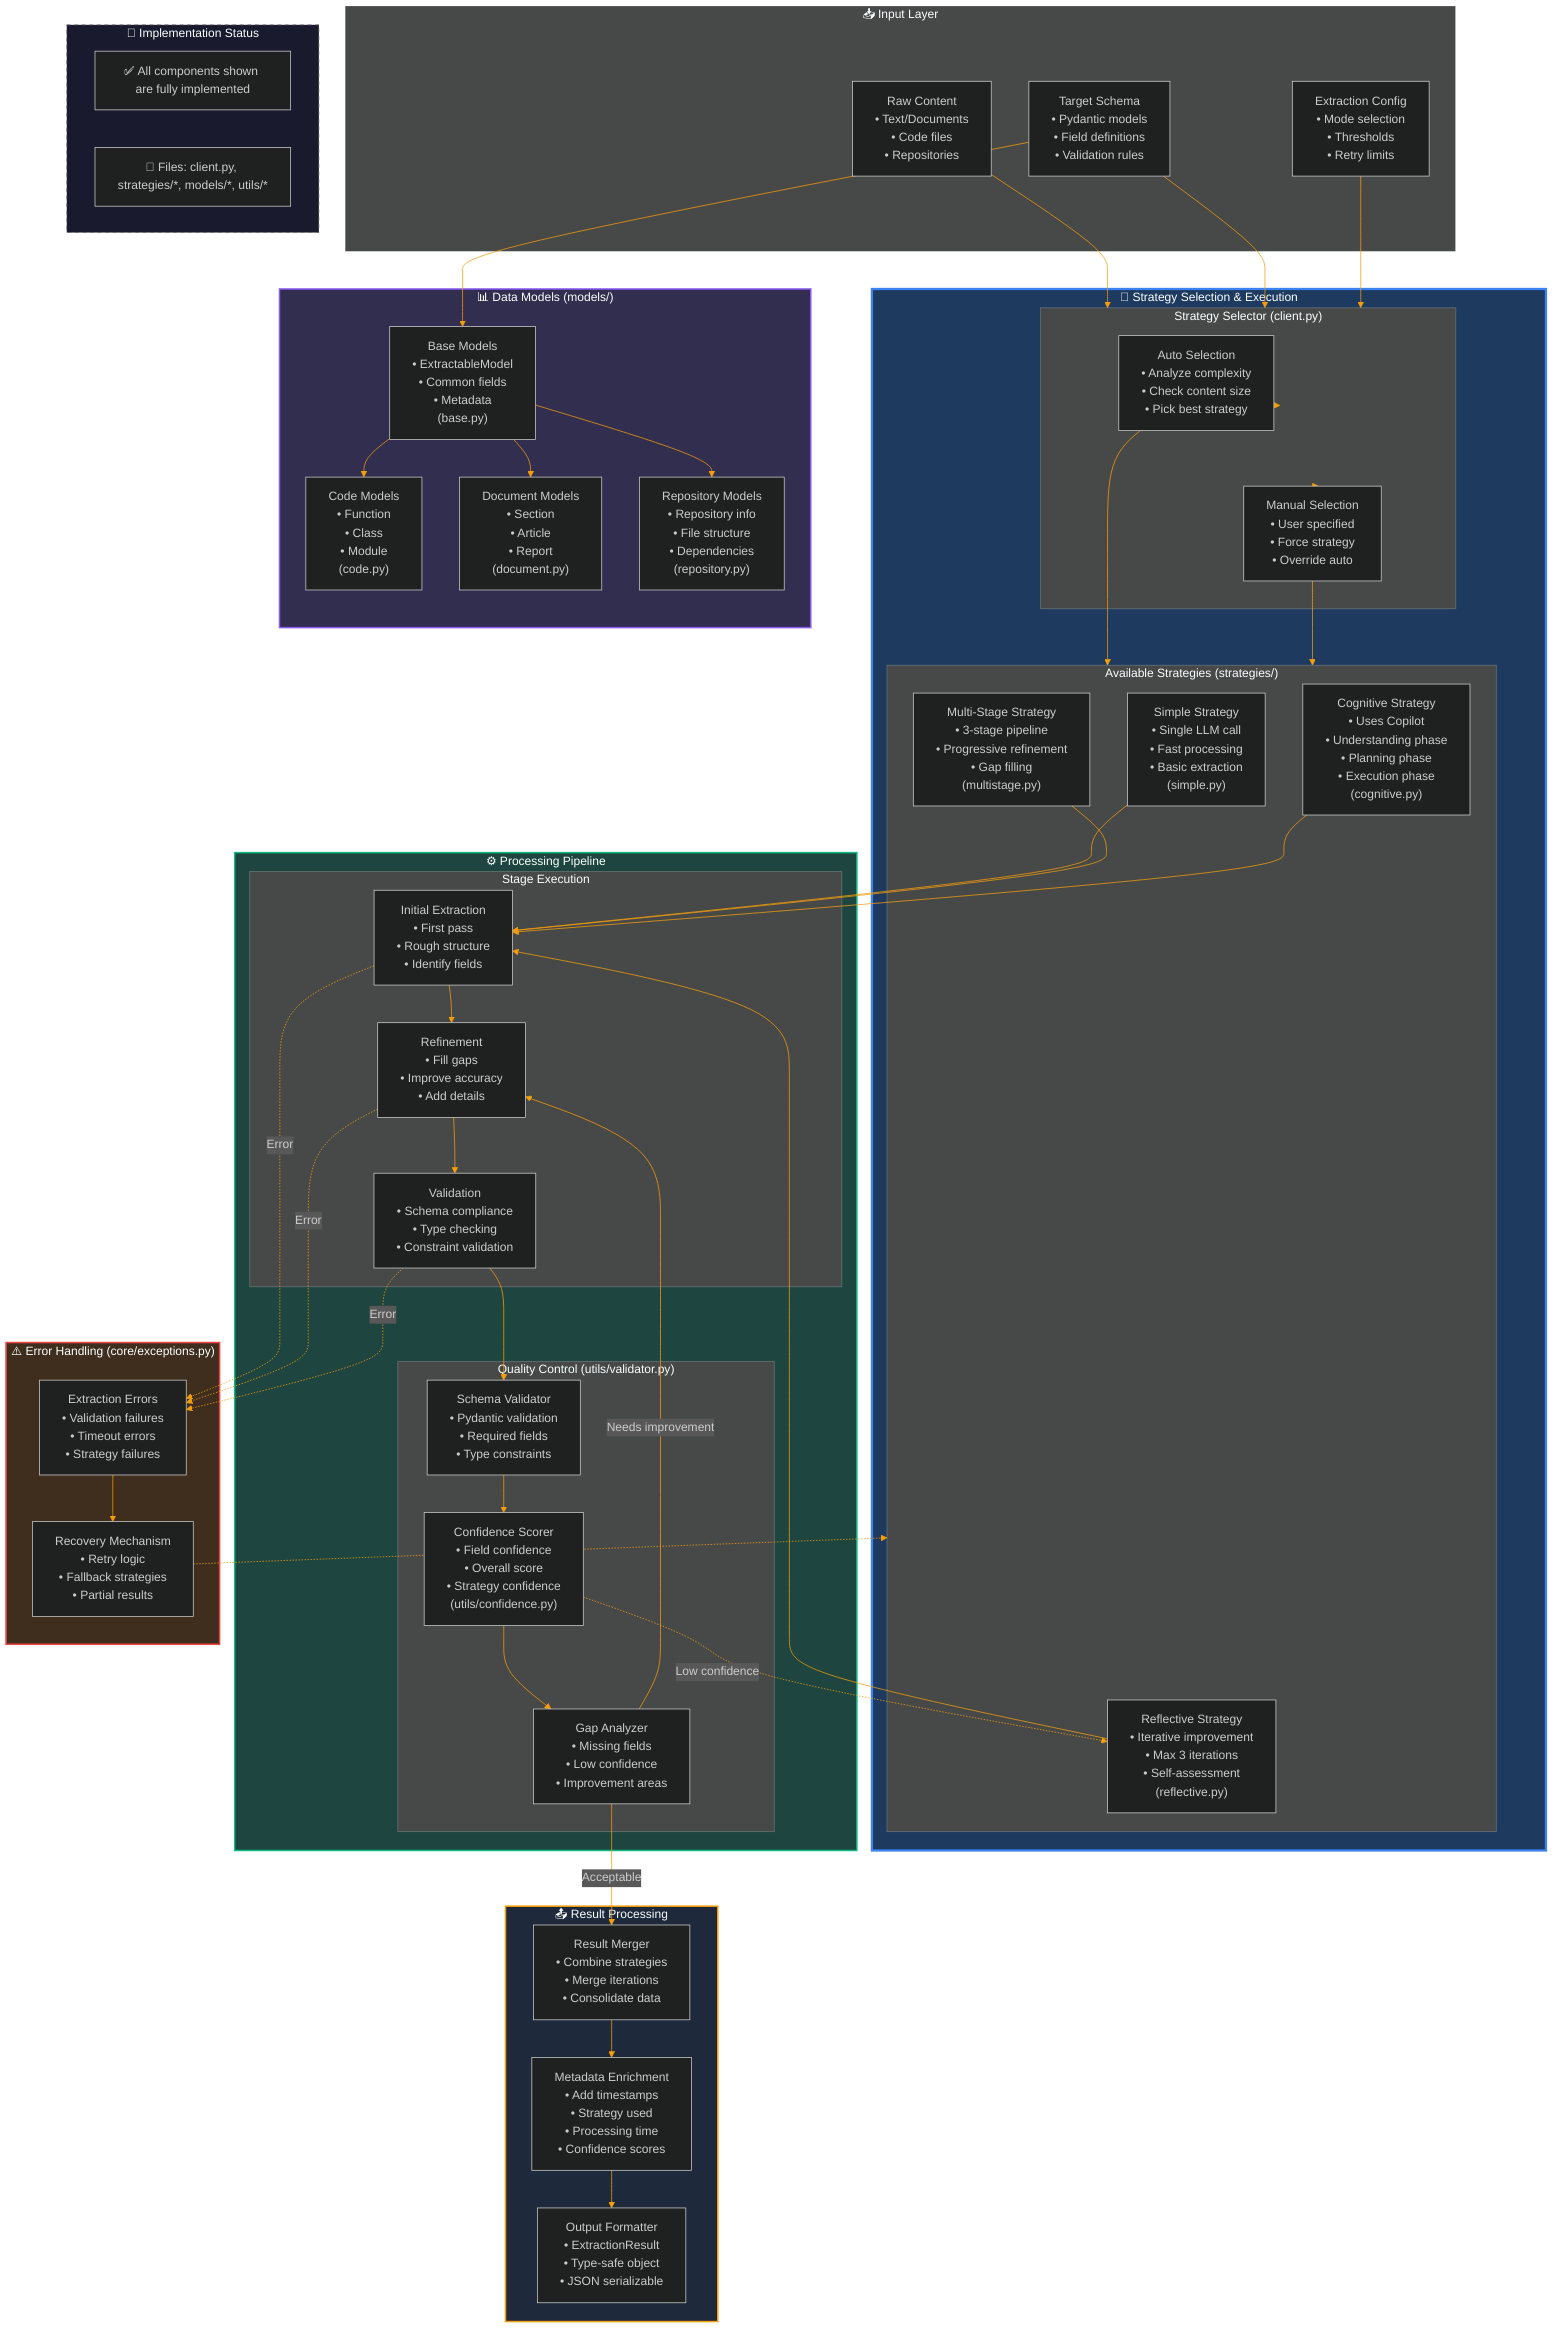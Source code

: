 %%{init: {'theme':'dark', 'themeVariables': { 'primaryColor':'#1f2937', 'primaryTextColor':'#fff', 'primaryBorderColor':'#7C3AED', 'lineColor':'#F59E0B', 'secondaryColor':'#6366F1', 'tertiaryColor':'#10B981'}}}%%

graph TB
    %% DataMiner Module - Cognitive Data Extraction Pipeline
    %% All strategies and validation systems are implemented
    
    subgraph Input["📥 Input Layer"]
        RawContent["Raw Content<br/>• Text/Documents<br/>• Code files<br/>• Repositories"]
        TargetSchema["Target Schema<br/>• Pydantic models<br/>• Field definitions<br/>• Validation rules"]
        ExtractionConfig["Extraction Config<br/>• Mode selection<br/>• Thresholds<br/>• Retry limits"]
    end
    
    subgraph StrategyEngine["🎯 Strategy Selection & Execution"]
        
        subgraph StrategySelector["Strategy Selector (client.py)"]
            AutoSelect["Auto Selection<br/>• Analyze complexity<br/>• Check content size<br/>• Pick best strategy"]
            ManualSelect["Manual Selection<br/>• User specified<br/>• Force strategy<br/>• Override auto"]
        end
        
        subgraph Strategies["Available Strategies (strategies/)"]
            Simple["Simple Strategy<br/>• Single LLM call<br/>• Fast processing<br/>• Basic extraction<br/>(simple.py)"]
            
            MultiStage["Multi-Stage Strategy<br/>• 3-stage pipeline<br/>• Progressive refinement<br/>• Gap filling<br/>(multistage.py)"]
            
            Cognitive["Cognitive Strategy<br/>• Uses Copilot<br/>• Understanding phase<br/>• Planning phase<br/>• Execution phase<br/>(cognitive.py)"]
            
            Reflective["Reflective Strategy<br/>• Iterative improvement<br/>• Max 3 iterations<br/>• Self-assessment<br/>(reflective.py)"]
        end
    end
    
    subgraph ProcessingPipeline["⚙️ Processing Pipeline"]
        
        subgraph StageExecution["Stage Execution"]
            InitialExtraction["Initial Extraction<br/>• First pass<br/>• Rough structure<br/>• Identify fields"]
            
            Refinement["Refinement<br/>• Fill gaps<br/>• Improve accuracy<br/>• Add details"]
            
            Validation["Validation<br/>• Schema compliance<br/>• Type checking<br/>• Constraint validation"]
        end
        
        subgraph QualityControl["Quality Control (utils/validator.py)"]
            SchemaValidator["Schema Validator<br/>• Pydantic validation<br/>• Required fields<br/>• Type constraints"]
            
            ConfidenceScorer["Confidence Scorer<br/>• Field confidence<br/>• Overall score<br/>• Strategy confidence<br/>(utils/confidence.py)"]
            
            GapAnalyzer["Gap Analyzer<br/>• Missing fields<br/>• Low confidence<br/>• Improvement areas"]
        end
    end
    
    subgraph DataModels["📊 Data Models (models/)"]
        BaseModels["Base Models<br/>• ExtractableModel<br/>• Common fields<br/>• Metadata<br/>(base.py)"]
        
        CodeModels["Code Models<br/>• Function<br/>• Class<br/>• Module<br/>(code.py)"]
        
        DocumentModels["Document Models<br/>• Section<br/>• Article<br/>• Report<br/>(document.py)"]
        
        RepositoryModels["Repository Models<br/>• Repository info<br/>• File structure<br/>• Dependencies<br/>(repository.py)"]
    end
    
    subgraph ResultProcessing["📤 Result Processing"]
        ResultMerger["Result Merger<br/>• Combine strategies<br/>• Merge iterations<br/>• Consolidate data"]
        
        MetadataEnrichment["Metadata Enrichment<br/>• Add timestamps<br/>• Strategy used<br/>• Processing time<br/>• Confidence scores"]
        
        OutputFormatter["Output Formatter<br/>• ExtractionResult<br/>• Type-safe object<br/>• JSON serializable"]
    end
    
    subgraph ErrorHandling["⚠️ Error Handling (core/exceptions.py)"]
        ExtractionErrors["Extraction Errors<br/>• Validation failures<br/>• Timeout errors<br/>• Strategy failures"]
        
        RecoveryMechanism["Recovery Mechanism<br/>• Retry logic<br/>• Fallback strategies<br/>• Partial results"]
    end
    
    %% Main Flow
    RawContent --> StrategySelector
    TargetSchema --> StrategySelector
    ExtractionConfig --> StrategySelector
    
    StrategySelector --> AutoSelect
    StrategySelector --> ManualSelect
    
    AutoSelect --> Strategies
    ManualSelect --> Strategies
    
    Simple --> InitialExtraction
    MultiStage --> InitialExtraction
    Cognitive --> InitialExtraction
    Reflective --> InitialExtraction
    
    InitialExtraction --> Refinement
    Refinement --> Validation
    
    Validation --> SchemaValidator
    SchemaValidator --> ConfidenceScorer
    ConfidenceScorer --> GapAnalyzer
    
    GapAnalyzer -->|Needs improvement| Refinement
    GapAnalyzer -->|Acceptable| ResultMerger
    
    ResultMerger --> MetadataEnrichment
    MetadataEnrichment --> OutputFormatter
    
    %% Model Integration
    TargetSchema --> BaseModels
    BaseModels --> CodeModels
    BaseModels --> DocumentModels
    BaseModels --> RepositoryModels
    
    %% Error Flows
    InitialExtraction -.->|Error| ExtractionErrors
    Refinement -.->|Error| ExtractionErrors
    Validation -.->|Error| ExtractionErrors
    ExtractionErrors --> RecoveryMechanism
    RecoveryMechanism -.->|Retry| Strategies
    
    %% Confidence Feedback
    ConfidenceScorer -.->|Low confidence| Reflective
    
    style StrategyEngine fill:#1e3a5f,stroke:#3b82f6,stroke-width:3px
    style ProcessingPipeline fill:#1e453f,stroke:#10b981,stroke-width:2px
    style DataModels fill:#312e4f,stroke:#8b5cf6,stroke-width:2px
    style ResultProcessing fill:#1e293b,stroke:#f59e0b,stroke-width:2px
    style ErrorHandling fill:#3f2e1e,stroke:#ef4444,stroke-width:2px
    
    %% Implementation Status
    subgraph Legend["📌 Implementation Status"]
        AllImplemented["✅ All components shown are fully implemented"]
        FilesUsed["📁 Files: client.py, strategies/*, models/*, utils/*"]
    end
    
    style Legend fill:#1a1a2e,stroke:#666,stroke-width:1px,stroke-dasharray: 5 5